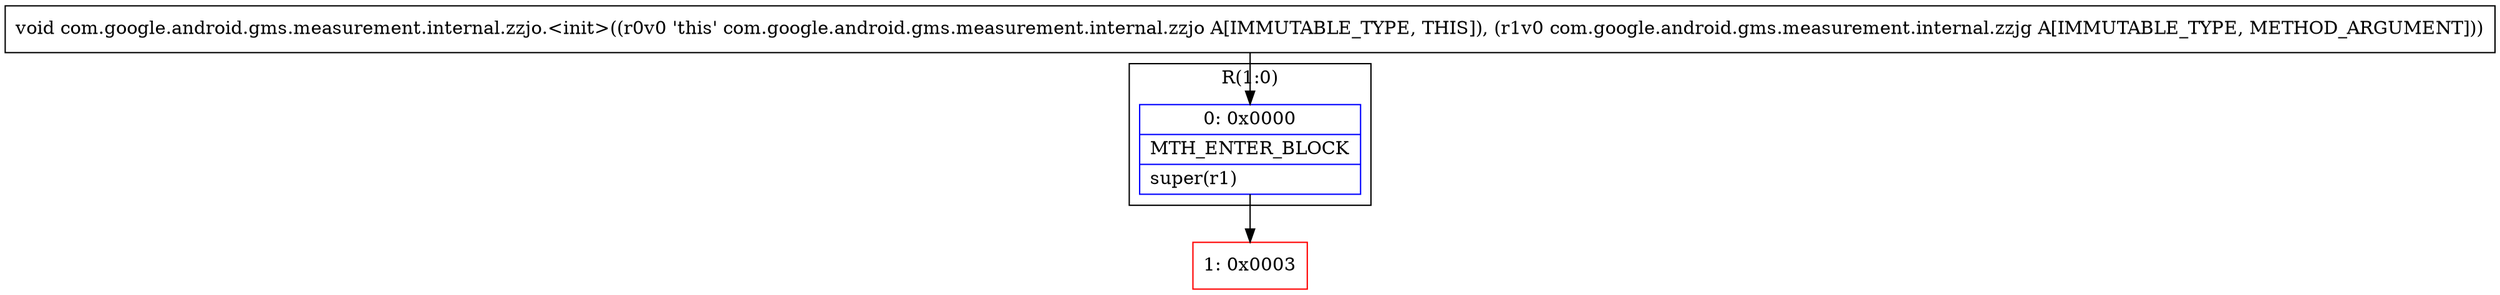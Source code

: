 digraph "CFG forcom.google.android.gms.measurement.internal.zzjo.\<init\>(Lcom\/google\/android\/gms\/measurement\/internal\/zzjg;)V" {
subgraph cluster_Region_2053858910 {
label = "R(1:0)";
node [shape=record,color=blue];
Node_0 [shape=record,label="{0\:\ 0x0000|MTH_ENTER_BLOCK\l|super(r1)\l}"];
}
Node_1 [shape=record,color=red,label="{1\:\ 0x0003}"];
MethodNode[shape=record,label="{void com.google.android.gms.measurement.internal.zzjo.\<init\>((r0v0 'this' com.google.android.gms.measurement.internal.zzjo A[IMMUTABLE_TYPE, THIS]), (r1v0 com.google.android.gms.measurement.internal.zzjg A[IMMUTABLE_TYPE, METHOD_ARGUMENT])) }"];
MethodNode -> Node_0;
Node_0 -> Node_1;
}


